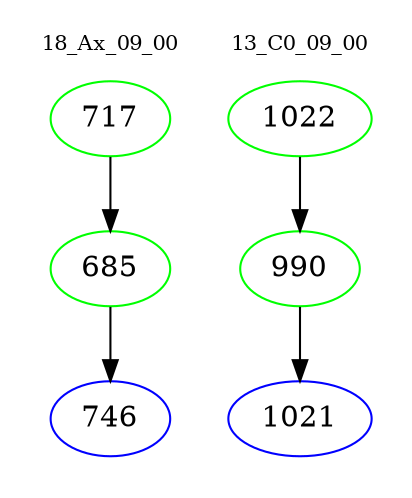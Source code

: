 digraph{
subgraph cluster_0 {
color = white
label = "18_Ax_09_00";
fontsize=10;
T0_717 [label="717", color="green"]
T0_717 -> T0_685 [color="black"]
T0_685 [label="685", color="green"]
T0_685 -> T0_746 [color="black"]
T0_746 [label="746", color="blue"]
}
subgraph cluster_1 {
color = white
label = "13_C0_09_00";
fontsize=10;
T1_1022 [label="1022", color="green"]
T1_1022 -> T1_990 [color="black"]
T1_990 [label="990", color="green"]
T1_990 -> T1_1021 [color="black"]
T1_1021 [label="1021", color="blue"]
}
}
